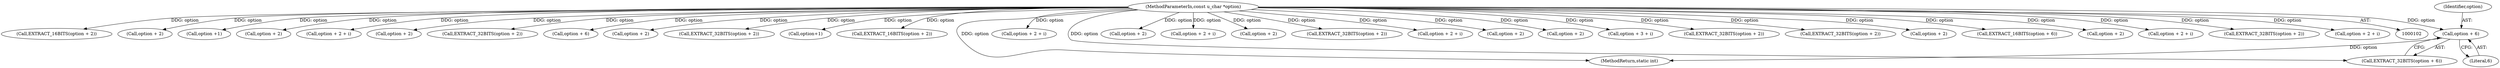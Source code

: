 digraph "0_tcpdump_211124b972e74f0da66bc8b16f181f78793e2f66@pointer" {
"1000537" [label="(Call,option + 6)"];
"1000104" [label="(MethodParameterIn,const u_char *option)"];
"1000572" [label="(Call,EXTRACT_16BITS(option + 2))"];
"1000497" [label="(Call,option + 2)"];
"1000126" [label="(Call,option +1)"];
"1000559" [label="(Call,option + 2)"];
"1000427" [label="(Call,option + 2 + i)"];
"1000220" [label="(Call,option + 2)"];
"1000496" [label="(Call,EXTRACT_32BITS(option + 2))"];
"1000517" [label="(Call,option + 6)"];
"1000284" [label="(Call,option + 2)"];
"1000104" [label="(MethodParameterIn,const u_char *option)"];
"1000527" [label="(Call,EXTRACT_32BITS(option + 2))"];
"1000120" [label="(Call,option+1)"];
"1000219" [label="(Call,EXTRACT_16BITS(option + 2))"];
"1000626" [label="(MethodReturn,static int)"];
"1000538" [label="(Identifier,option)"];
"1000337" [label="(Call,option + 2 + i)"];
"1000536" [label="(Call,EXTRACT_32BITS(option + 6))"];
"1000271" [label="(Call,option + 2)"];
"1000609" [label="(Call,option + 2 + i)"];
"1000477" [label="(Call,option + 2)"];
"1000230" [label="(Call,EXTRACT_32BITS(option + 2))"];
"1000460" [label="(Call,option + 2 + i)"];
"1000508" [label="(Call,option + 2)"];
"1000539" [label="(Literal,6)"];
"1000573" [label="(Call,option + 2)"];
"1000304" [label="(Call,option + 3 + i)"];
"1000476" [label="(Call,EXTRACT_32BITS(option + 2))"];
"1000507" [label="(Call,EXTRACT_32BITS(option + 2))"];
"1000528" [label="(Call,option + 2)"];
"1000537" [label="(Call,option + 6)"];
"1000516" [label="(Call,EXTRACT_16BITS(option + 6))"];
"1000231" [label="(Call,option + 2)"];
"1000361" [label="(Call,option + 2 + i)"];
"1000558" [label="(Call,EXTRACT_32BITS(option + 2))"];
"1000394" [label="(Call,option + 2 + i)"];
"1000537" -> "1000536"  [label="AST: "];
"1000537" -> "1000539"  [label="CFG: "];
"1000538" -> "1000537"  [label="AST: "];
"1000539" -> "1000537"  [label="AST: "];
"1000536" -> "1000537"  [label="CFG: "];
"1000537" -> "1000626"  [label="DDG: option"];
"1000104" -> "1000537"  [label="DDG: option"];
"1000104" -> "1000102"  [label="AST: "];
"1000104" -> "1000626"  [label="DDG: option"];
"1000104" -> "1000120"  [label="DDG: option"];
"1000104" -> "1000126"  [label="DDG: option"];
"1000104" -> "1000219"  [label="DDG: option"];
"1000104" -> "1000220"  [label="DDG: option"];
"1000104" -> "1000230"  [label="DDG: option"];
"1000104" -> "1000231"  [label="DDG: option"];
"1000104" -> "1000271"  [label="DDG: option"];
"1000104" -> "1000284"  [label="DDG: option"];
"1000104" -> "1000304"  [label="DDG: option"];
"1000104" -> "1000337"  [label="DDG: option"];
"1000104" -> "1000361"  [label="DDG: option"];
"1000104" -> "1000394"  [label="DDG: option"];
"1000104" -> "1000427"  [label="DDG: option"];
"1000104" -> "1000460"  [label="DDG: option"];
"1000104" -> "1000476"  [label="DDG: option"];
"1000104" -> "1000477"  [label="DDG: option"];
"1000104" -> "1000496"  [label="DDG: option"];
"1000104" -> "1000497"  [label="DDG: option"];
"1000104" -> "1000507"  [label="DDG: option"];
"1000104" -> "1000508"  [label="DDG: option"];
"1000104" -> "1000516"  [label="DDG: option"];
"1000104" -> "1000517"  [label="DDG: option"];
"1000104" -> "1000527"  [label="DDG: option"];
"1000104" -> "1000528"  [label="DDG: option"];
"1000104" -> "1000536"  [label="DDG: option"];
"1000104" -> "1000558"  [label="DDG: option"];
"1000104" -> "1000559"  [label="DDG: option"];
"1000104" -> "1000572"  [label="DDG: option"];
"1000104" -> "1000573"  [label="DDG: option"];
"1000104" -> "1000609"  [label="DDG: option"];
}
